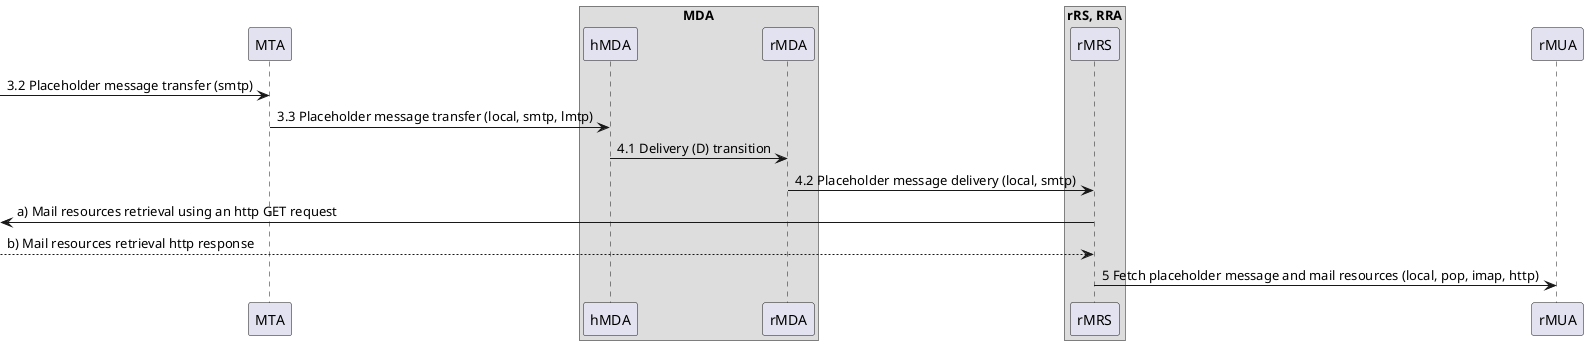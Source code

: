@startuml Authorization-Enhanced Internet Mail Architecture, message flow part II.

/'
Message
Message User Agent (MUA)
    Author MUA (aMUA)
    Recipient MUA (rMUA)
Message Submission Agent (MSA)
    Author-focused MSA functions (aMSA)
    MHS-focused MSA functions (hMSA)
Message Transfer Agent (MTA)
Message Delivery Agent (MDA)
    Recipient-focused MDA functions (rMDA)
    MHS-focused MDA functions (hMDA)
Resource Server (RS)    
Resource Retrieval Agent (RRA)
Mail Resource Store (MRS)
    Author MRS (aMRS)
    Recipient MRS (rMRS)    
'/

'ADMD II. (bar.com)
participant "MTA" as MTA /'MTA'/
box "MDA" /'MDA'/
participant "hMDA" as hMDA /'MHS-focused MDA'/
participant "rMDA" as rMDA /'Recipient-focused MDA'/
end box
box "rRS, RRA" /'Recipient Resource Server, Resource Retrieval Agent'/
participant "rMRS" as rMRS /'Recipient MRS'/
end box
participant "rMUA" as rMUA /'MUA'/

[-> MTA : 3.2 Placeholder message transfer (smtp)
MTA -> hMDA : 3.3 Placeholder message transfer (local, smtp, lmtp)
hMDA -> rMDA : 4.1 Delivery (D) transition
rMDA -> rMRS : 4.2 Placeholder message delivery (local, smtp)
rMRS ->[ : a) Mail resources retrieval using an http GET request
rMRS <--[ : b) Mail resources retrieval http response
rMRS -> rMUA : 5 Fetch placeholder message and mail resources (local, pop, imap, http)

@enduml